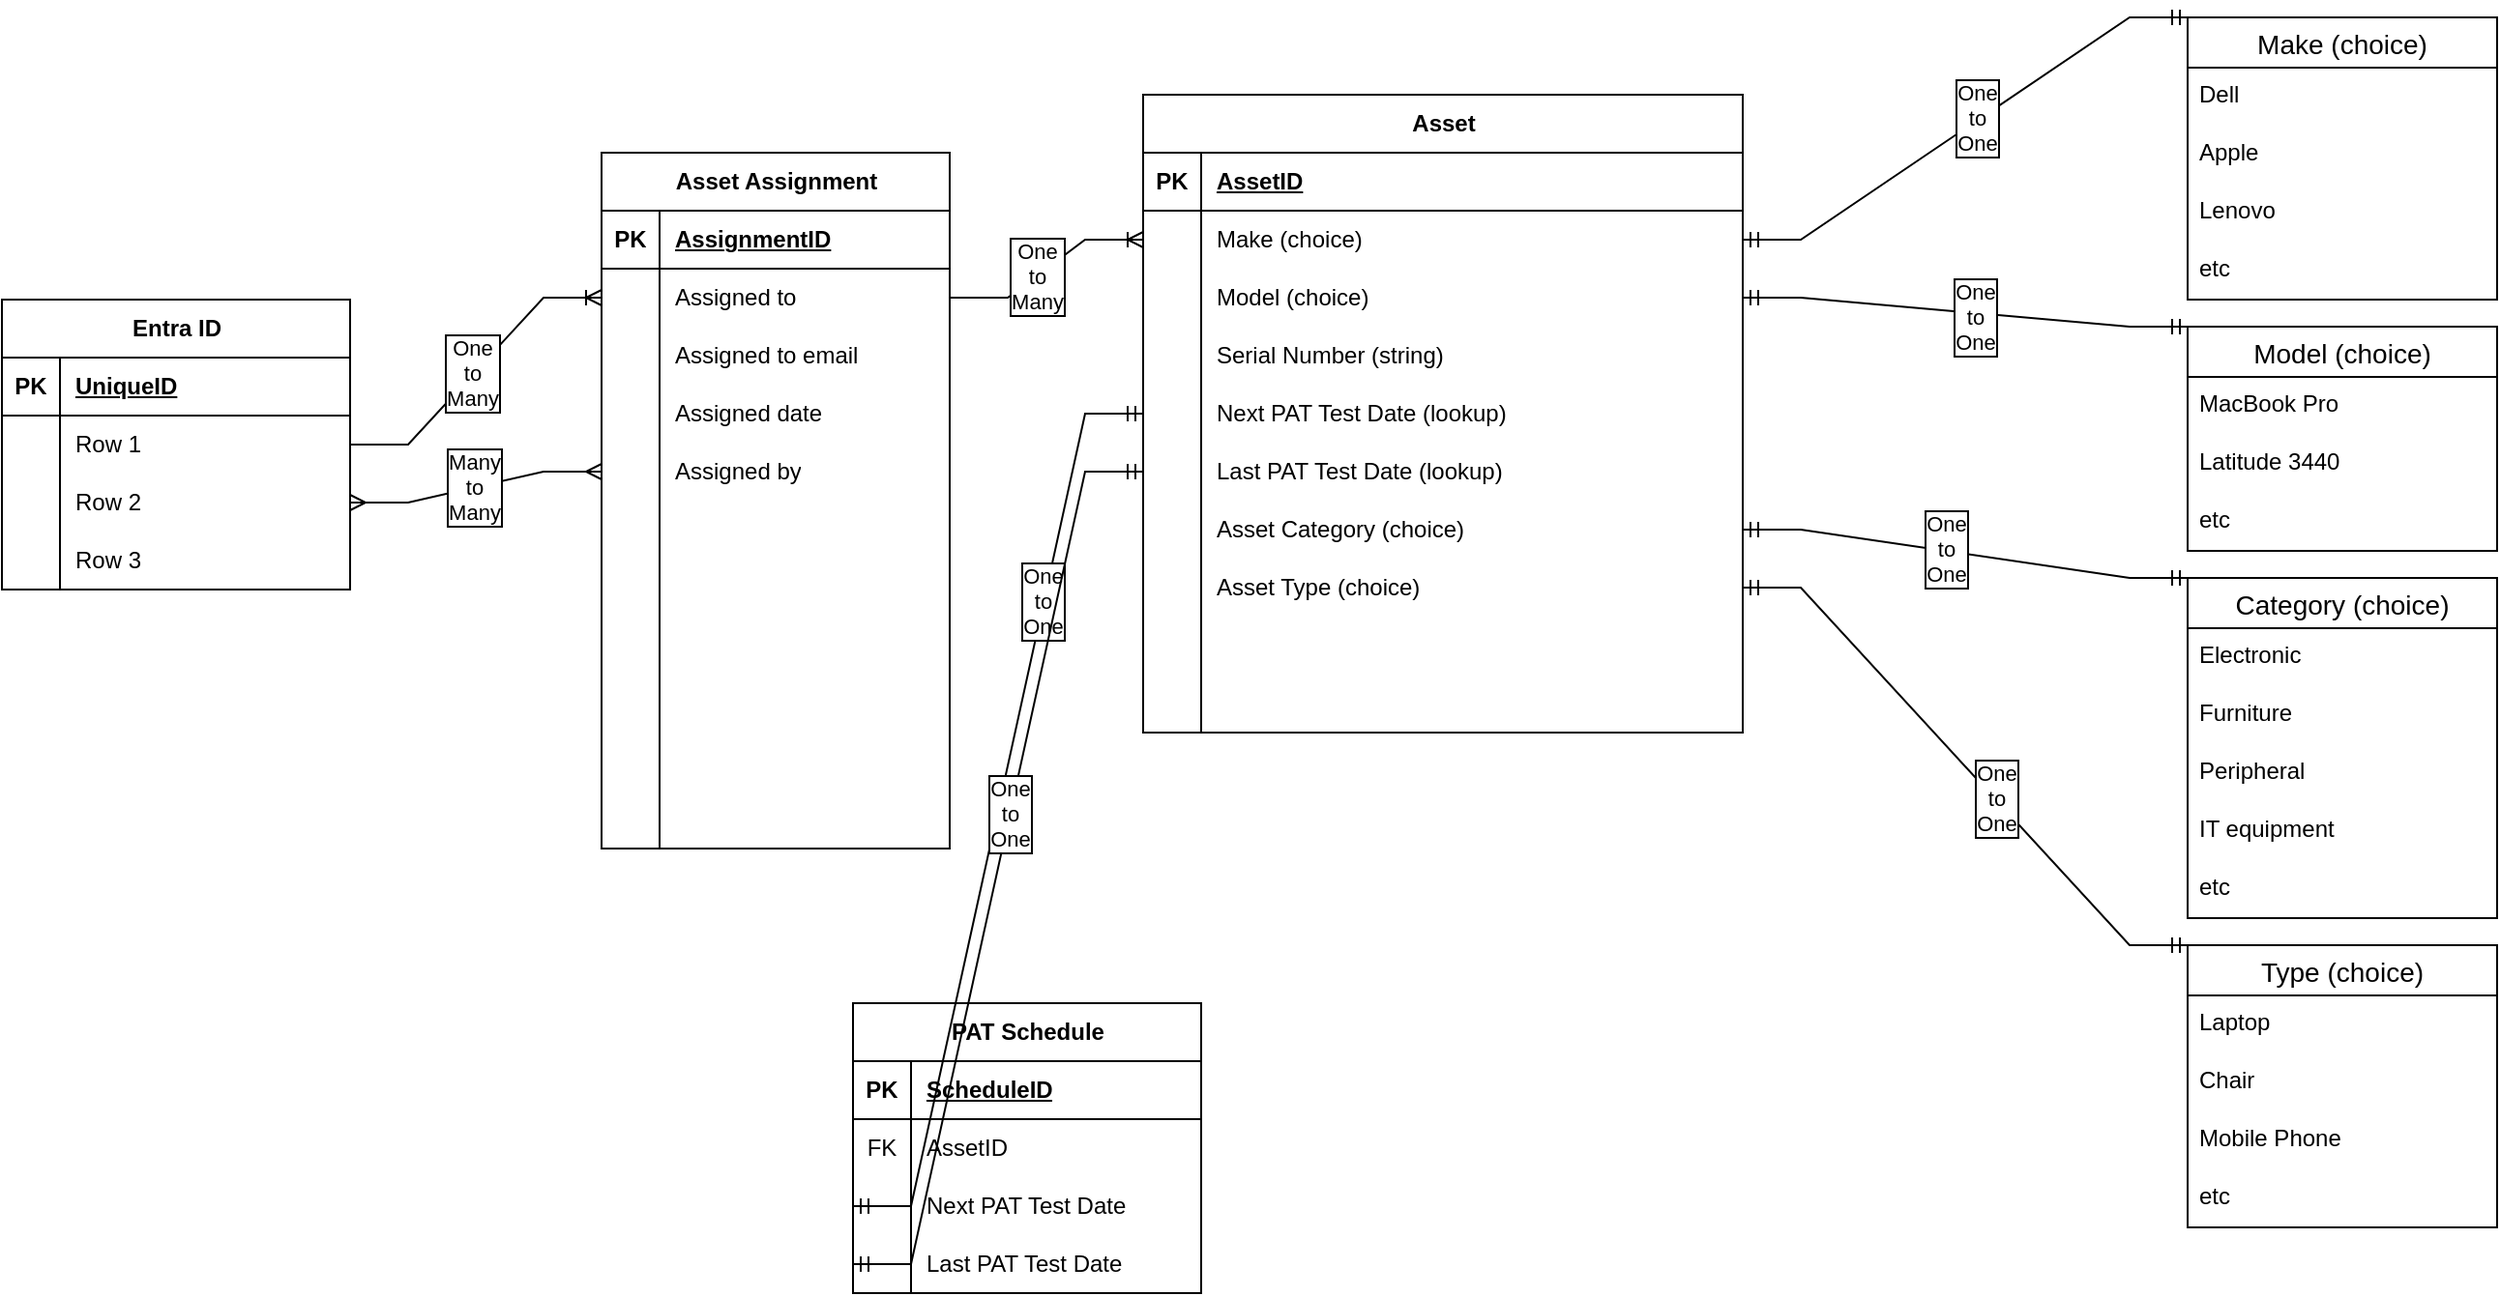 <mxfile version="25.0.3">
  <diagram name="Page-1" id="Be-HXzq3CAYlnSpeR35V">
    <mxGraphModel dx="1489" dy="759" grid="1" gridSize="10" guides="1" tooltips="1" connect="1" arrows="1" fold="1" page="1" pageScale="1" pageWidth="1920" pageHeight="1200" math="0" shadow="0">
      <root>
        <mxCell id="0" />
        <mxCell id="1" parent="0" />
        <mxCell id="WRX2856pfrE0PKPCuGcW-1" value="Entra ID" style="shape=table;startSize=30;container=1;collapsible=1;childLayout=tableLayout;fixedRows=1;rowLines=0;fontStyle=1;align=center;resizeLast=1;html=1;" parent="1" vertex="1">
          <mxGeometry x="60" y="176" width="180" height="150" as="geometry" />
        </mxCell>
        <mxCell id="WRX2856pfrE0PKPCuGcW-2" value="" style="shape=tableRow;horizontal=0;startSize=0;swimlaneHead=0;swimlaneBody=0;fillColor=none;collapsible=0;dropTarget=0;points=[[0,0.5],[1,0.5]];portConstraint=eastwest;top=0;left=0;right=0;bottom=1;" parent="WRX2856pfrE0PKPCuGcW-1" vertex="1">
          <mxGeometry y="30" width="180" height="30" as="geometry" />
        </mxCell>
        <mxCell id="WRX2856pfrE0PKPCuGcW-3" value="PK" style="shape=partialRectangle;connectable=0;fillColor=none;top=0;left=0;bottom=0;right=0;fontStyle=1;overflow=hidden;whiteSpace=wrap;html=1;" parent="WRX2856pfrE0PKPCuGcW-2" vertex="1">
          <mxGeometry width="30" height="30" as="geometry">
            <mxRectangle width="30" height="30" as="alternateBounds" />
          </mxGeometry>
        </mxCell>
        <mxCell id="WRX2856pfrE0PKPCuGcW-4" value="UniqueID" style="shape=partialRectangle;connectable=0;fillColor=none;top=0;left=0;bottom=0;right=0;align=left;spacingLeft=6;fontStyle=5;overflow=hidden;whiteSpace=wrap;html=1;" parent="WRX2856pfrE0PKPCuGcW-2" vertex="1">
          <mxGeometry x="30" width="150" height="30" as="geometry">
            <mxRectangle width="150" height="30" as="alternateBounds" />
          </mxGeometry>
        </mxCell>
        <mxCell id="WRX2856pfrE0PKPCuGcW-5" value="" style="shape=tableRow;horizontal=0;startSize=0;swimlaneHead=0;swimlaneBody=0;fillColor=none;collapsible=0;dropTarget=0;points=[[0,0.5],[1,0.5]];portConstraint=eastwest;top=0;left=0;right=0;bottom=0;" parent="WRX2856pfrE0PKPCuGcW-1" vertex="1">
          <mxGeometry y="60" width="180" height="30" as="geometry" />
        </mxCell>
        <mxCell id="WRX2856pfrE0PKPCuGcW-6" value="" style="shape=partialRectangle;connectable=0;fillColor=none;top=0;left=0;bottom=0;right=0;editable=1;overflow=hidden;whiteSpace=wrap;html=1;" parent="WRX2856pfrE0PKPCuGcW-5" vertex="1">
          <mxGeometry width="30" height="30" as="geometry">
            <mxRectangle width="30" height="30" as="alternateBounds" />
          </mxGeometry>
        </mxCell>
        <mxCell id="WRX2856pfrE0PKPCuGcW-7" value="Row 1" style="shape=partialRectangle;connectable=0;fillColor=none;top=0;left=0;bottom=0;right=0;align=left;spacingLeft=6;overflow=hidden;whiteSpace=wrap;html=1;" parent="WRX2856pfrE0PKPCuGcW-5" vertex="1">
          <mxGeometry x="30" width="150" height="30" as="geometry">
            <mxRectangle width="150" height="30" as="alternateBounds" />
          </mxGeometry>
        </mxCell>
        <mxCell id="WRX2856pfrE0PKPCuGcW-8" value="" style="shape=tableRow;horizontal=0;startSize=0;swimlaneHead=0;swimlaneBody=0;fillColor=none;collapsible=0;dropTarget=0;points=[[0,0.5],[1,0.5]];portConstraint=eastwest;top=0;left=0;right=0;bottom=0;" parent="WRX2856pfrE0PKPCuGcW-1" vertex="1">
          <mxGeometry y="90" width="180" height="30" as="geometry" />
        </mxCell>
        <mxCell id="WRX2856pfrE0PKPCuGcW-9" value="" style="shape=partialRectangle;connectable=0;fillColor=none;top=0;left=0;bottom=0;right=0;editable=1;overflow=hidden;whiteSpace=wrap;html=1;" parent="WRX2856pfrE0PKPCuGcW-8" vertex="1">
          <mxGeometry width="30" height="30" as="geometry">
            <mxRectangle width="30" height="30" as="alternateBounds" />
          </mxGeometry>
        </mxCell>
        <mxCell id="WRX2856pfrE0PKPCuGcW-10" value="Row 2" style="shape=partialRectangle;connectable=0;fillColor=none;top=0;left=0;bottom=0;right=0;align=left;spacingLeft=6;overflow=hidden;whiteSpace=wrap;html=1;" parent="WRX2856pfrE0PKPCuGcW-8" vertex="1">
          <mxGeometry x="30" width="150" height="30" as="geometry">
            <mxRectangle width="150" height="30" as="alternateBounds" />
          </mxGeometry>
        </mxCell>
        <mxCell id="WRX2856pfrE0PKPCuGcW-11" value="" style="shape=tableRow;horizontal=0;startSize=0;swimlaneHead=0;swimlaneBody=0;fillColor=none;collapsible=0;dropTarget=0;points=[[0,0.5],[1,0.5]];portConstraint=eastwest;top=0;left=0;right=0;bottom=0;" parent="WRX2856pfrE0PKPCuGcW-1" vertex="1">
          <mxGeometry y="120" width="180" height="30" as="geometry" />
        </mxCell>
        <mxCell id="WRX2856pfrE0PKPCuGcW-12" value="" style="shape=partialRectangle;connectable=0;fillColor=none;top=0;left=0;bottom=0;right=0;editable=1;overflow=hidden;whiteSpace=wrap;html=1;" parent="WRX2856pfrE0PKPCuGcW-11" vertex="1">
          <mxGeometry width="30" height="30" as="geometry">
            <mxRectangle width="30" height="30" as="alternateBounds" />
          </mxGeometry>
        </mxCell>
        <mxCell id="WRX2856pfrE0PKPCuGcW-13" value="Row 3" style="shape=partialRectangle;connectable=0;fillColor=none;top=0;left=0;bottom=0;right=0;align=left;spacingLeft=6;overflow=hidden;whiteSpace=wrap;html=1;" parent="WRX2856pfrE0PKPCuGcW-11" vertex="1">
          <mxGeometry x="30" width="150" height="30" as="geometry">
            <mxRectangle width="150" height="30" as="alternateBounds" />
          </mxGeometry>
        </mxCell>
        <mxCell id="WRX2856pfrE0PKPCuGcW-14" value="Asset Assignment" style="shape=table;startSize=30;container=1;collapsible=1;childLayout=tableLayout;fixedRows=1;rowLines=0;fontStyle=1;align=center;resizeLast=1;html=1;" parent="1" vertex="1">
          <mxGeometry x="370" y="100" width="180" height="360" as="geometry" />
        </mxCell>
        <mxCell id="WRX2856pfrE0PKPCuGcW-15" value="" style="shape=tableRow;horizontal=0;startSize=0;swimlaneHead=0;swimlaneBody=0;fillColor=none;collapsible=0;dropTarget=0;points=[[0,0.5],[1,0.5]];portConstraint=eastwest;top=0;left=0;right=0;bottom=1;" parent="WRX2856pfrE0PKPCuGcW-14" vertex="1">
          <mxGeometry y="30" width="180" height="30" as="geometry" />
        </mxCell>
        <mxCell id="WRX2856pfrE0PKPCuGcW-16" value="PK" style="shape=partialRectangle;connectable=0;fillColor=none;top=0;left=0;bottom=0;right=0;fontStyle=1;overflow=hidden;whiteSpace=wrap;html=1;" parent="WRX2856pfrE0PKPCuGcW-15" vertex="1">
          <mxGeometry width="30" height="30" as="geometry">
            <mxRectangle width="30" height="30" as="alternateBounds" />
          </mxGeometry>
        </mxCell>
        <mxCell id="WRX2856pfrE0PKPCuGcW-17" value="AssignmentID" style="shape=partialRectangle;connectable=0;fillColor=none;top=0;left=0;bottom=0;right=0;align=left;spacingLeft=6;fontStyle=5;overflow=hidden;whiteSpace=wrap;html=1;" parent="WRX2856pfrE0PKPCuGcW-15" vertex="1">
          <mxGeometry x="30" width="150" height="30" as="geometry">
            <mxRectangle width="150" height="30" as="alternateBounds" />
          </mxGeometry>
        </mxCell>
        <mxCell id="WRX2856pfrE0PKPCuGcW-18" value="" style="shape=tableRow;horizontal=0;startSize=0;swimlaneHead=0;swimlaneBody=0;fillColor=none;collapsible=0;dropTarget=0;points=[[0,0.5],[1,0.5]];portConstraint=eastwest;top=0;left=0;right=0;bottom=0;" parent="WRX2856pfrE0PKPCuGcW-14" vertex="1">
          <mxGeometry y="60" width="180" height="30" as="geometry" />
        </mxCell>
        <mxCell id="WRX2856pfrE0PKPCuGcW-19" value="" style="shape=partialRectangle;connectable=0;fillColor=none;top=0;left=0;bottom=0;right=0;editable=1;overflow=hidden;whiteSpace=wrap;html=1;" parent="WRX2856pfrE0PKPCuGcW-18" vertex="1">
          <mxGeometry width="30" height="30" as="geometry">
            <mxRectangle width="30" height="30" as="alternateBounds" />
          </mxGeometry>
        </mxCell>
        <mxCell id="WRX2856pfrE0PKPCuGcW-20" value="Assigned to" style="shape=partialRectangle;connectable=0;fillColor=none;top=0;left=0;bottom=0;right=0;align=left;spacingLeft=6;overflow=hidden;whiteSpace=wrap;html=1;" parent="WRX2856pfrE0PKPCuGcW-18" vertex="1">
          <mxGeometry x="30" width="150" height="30" as="geometry">
            <mxRectangle width="150" height="30" as="alternateBounds" />
          </mxGeometry>
        </mxCell>
        <mxCell id="WRX2856pfrE0PKPCuGcW-21" value="" style="shape=tableRow;horizontal=0;startSize=0;swimlaneHead=0;swimlaneBody=0;fillColor=none;collapsible=0;dropTarget=0;points=[[0,0.5],[1,0.5]];portConstraint=eastwest;top=0;left=0;right=0;bottom=0;" parent="WRX2856pfrE0PKPCuGcW-14" vertex="1">
          <mxGeometry y="90" width="180" height="30" as="geometry" />
        </mxCell>
        <mxCell id="WRX2856pfrE0PKPCuGcW-22" value="" style="shape=partialRectangle;connectable=0;fillColor=none;top=0;left=0;bottom=0;right=0;editable=1;overflow=hidden;whiteSpace=wrap;html=1;" parent="WRX2856pfrE0PKPCuGcW-21" vertex="1">
          <mxGeometry width="30" height="30" as="geometry">
            <mxRectangle width="30" height="30" as="alternateBounds" />
          </mxGeometry>
        </mxCell>
        <mxCell id="WRX2856pfrE0PKPCuGcW-23" value="Assigned to email" style="shape=partialRectangle;connectable=0;fillColor=none;top=0;left=0;bottom=0;right=0;align=left;spacingLeft=6;overflow=hidden;whiteSpace=wrap;html=1;" parent="WRX2856pfrE0PKPCuGcW-21" vertex="1">
          <mxGeometry x="30" width="150" height="30" as="geometry">
            <mxRectangle width="150" height="30" as="alternateBounds" />
          </mxGeometry>
        </mxCell>
        <mxCell id="WRX2856pfrE0PKPCuGcW-24" value="" style="shape=tableRow;horizontal=0;startSize=0;swimlaneHead=0;swimlaneBody=0;fillColor=none;collapsible=0;dropTarget=0;points=[[0,0.5],[1,0.5]];portConstraint=eastwest;top=0;left=0;right=0;bottom=0;" parent="WRX2856pfrE0PKPCuGcW-14" vertex="1">
          <mxGeometry y="120" width="180" height="30" as="geometry" />
        </mxCell>
        <mxCell id="WRX2856pfrE0PKPCuGcW-25" value="" style="shape=partialRectangle;connectable=0;fillColor=none;top=0;left=0;bottom=0;right=0;editable=1;overflow=hidden;whiteSpace=wrap;html=1;" parent="WRX2856pfrE0PKPCuGcW-24" vertex="1">
          <mxGeometry width="30" height="30" as="geometry">
            <mxRectangle width="30" height="30" as="alternateBounds" />
          </mxGeometry>
        </mxCell>
        <mxCell id="WRX2856pfrE0PKPCuGcW-26" value="Assigned date" style="shape=partialRectangle;connectable=0;fillColor=none;top=0;left=0;bottom=0;right=0;align=left;spacingLeft=6;overflow=hidden;whiteSpace=wrap;html=1;" parent="WRX2856pfrE0PKPCuGcW-24" vertex="1">
          <mxGeometry x="30" width="150" height="30" as="geometry">
            <mxRectangle width="150" height="30" as="alternateBounds" />
          </mxGeometry>
        </mxCell>
        <mxCell id="iY0kgy6we-r_uKTIzifp-86" style="shape=tableRow;horizontal=0;startSize=0;swimlaneHead=0;swimlaneBody=0;fillColor=none;collapsible=0;dropTarget=0;points=[[0,0.5],[1,0.5]];portConstraint=eastwest;top=0;left=0;right=0;bottom=0;" vertex="1" parent="WRX2856pfrE0PKPCuGcW-14">
          <mxGeometry y="150" width="180" height="30" as="geometry" />
        </mxCell>
        <mxCell id="iY0kgy6we-r_uKTIzifp-87" style="shape=partialRectangle;connectable=0;fillColor=none;top=0;left=0;bottom=0;right=0;editable=1;overflow=hidden;whiteSpace=wrap;html=1;" vertex="1" parent="iY0kgy6we-r_uKTIzifp-86">
          <mxGeometry width="30" height="30" as="geometry">
            <mxRectangle width="30" height="30" as="alternateBounds" />
          </mxGeometry>
        </mxCell>
        <mxCell id="iY0kgy6we-r_uKTIzifp-88" value="Assigned by" style="shape=partialRectangle;connectable=0;fillColor=none;top=0;left=0;bottom=0;right=0;align=left;spacingLeft=6;overflow=hidden;whiteSpace=wrap;html=1;" vertex="1" parent="iY0kgy6we-r_uKTIzifp-86">
          <mxGeometry x="30" width="150" height="30" as="geometry">
            <mxRectangle width="150" height="30" as="alternateBounds" />
          </mxGeometry>
        </mxCell>
        <mxCell id="iY0kgy6we-r_uKTIzifp-89" style="shape=tableRow;horizontal=0;startSize=0;swimlaneHead=0;swimlaneBody=0;fillColor=none;collapsible=0;dropTarget=0;points=[[0,0.5],[1,0.5]];portConstraint=eastwest;top=0;left=0;right=0;bottom=0;" vertex="1" parent="WRX2856pfrE0PKPCuGcW-14">
          <mxGeometry y="180" width="180" height="30" as="geometry" />
        </mxCell>
        <mxCell id="iY0kgy6we-r_uKTIzifp-90" style="shape=partialRectangle;connectable=0;fillColor=none;top=0;left=0;bottom=0;right=0;editable=1;overflow=hidden;whiteSpace=wrap;html=1;" vertex="1" parent="iY0kgy6we-r_uKTIzifp-89">
          <mxGeometry width="30" height="30" as="geometry">
            <mxRectangle width="30" height="30" as="alternateBounds" />
          </mxGeometry>
        </mxCell>
        <mxCell id="iY0kgy6we-r_uKTIzifp-91" style="shape=partialRectangle;connectable=0;fillColor=none;top=0;left=0;bottom=0;right=0;align=left;spacingLeft=6;overflow=hidden;whiteSpace=wrap;html=1;" vertex="1" parent="iY0kgy6we-r_uKTIzifp-89">
          <mxGeometry x="30" width="150" height="30" as="geometry">
            <mxRectangle width="150" height="30" as="alternateBounds" />
          </mxGeometry>
        </mxCell>
        <mxCell id="iY0kgy6we-r_uKTIzifp-92" style="shape=tableRow;horizontal=0;startSize=0;swimlaneHead=0;swimlaneBody=0;fillColor=none;collapsible=0;dropTarget=0;points=[[0,0.5],[1,0.5]];portConstraint=eastwest;top=0;left=0;right=0;bottom=0;" vertex="1" parent="WRX2856pfrE0PKPCuGcW-14">
          <mxGeometry y="210" width="180" height="30" as="geometry" />
        </mxCell>
        <mxCell id="iY0kgy6we-r_uKTIzifp-93" style="shape=partialRectangle;connectable=0;fillColor=none;top=0;left=0;bottom=0;right=0;editable=1;overflow=hidden;whiteSpace=wrap;html=1;" vertex="1" parent="iY0kgy6we-r_uKTIzifp-92">
          <mxGeometry width="30" height="30" as="geometry">
            <mxRectangle width="30" height="30" as="alternateBounds" />
          </mxGeometry>
        </mxCell>
        <mxCell id="iY0kgy6we-r_uKTIzifp-94" style="shape=partialRectangle;connectable=0;fillColor=none;top=0;left=0;bottom=0;right=0;align=left;spacingLeft=6;overflow=hidden;whiteSpace=wrap;html=1;" vertex="1" parent="iY0kgy6we-r_uKTIzifp-92">
          <mxGeometry x="30" width="150" height="30" as="geometry">
            <mxRectangle width="150" height="30" as="alternateBounds" />
          </mxGeometry>
        </mxCell>
        <mxCell id="iY0kgy6we-r_uKTIzifp-95" style="shape=tableRow;horizontal=0;startSize=0;swimlaneHead=0;swimlaneBody=0;fillColor=none;collapsible=0;dropTarget=0;points=[[0,0.5],[1,0.5]];portConstraint=eastwest;top=0;left=0;right=0;bottom=0;" vertex="1" parent="WRX2856pfrE0PKPCuGcW-14">
          <mxGeometry y="240" width="180" height="30" as="geometry" />
        </mxCell>
        <mxCell id="iY0kgy6we-r_uKTIzifp-96" style="shape=partialRectangle;connectable=0;fillColor=none;top=0;left=0;bottom=0;right=0;editable=1;overflow=hidden;whiteSpace=wrap;html=1;" vertex="1" parent="iY0kgy6we-r_uKTIzifp-95">
          <mxGeometry width="30" height="30" as="geometry">
            <mxRectangle width="30" height="30" as="alternateBounds" />
          </mxGeometry>
        </mxCell>
        <mxCell id="iY0kgy6we-r_uKTIzifp-97" style="shape=partialRectangle;connectable=0;fillColor=none;top=0;left=0;bottom=0;right=0;align=left;spacingLeft=6;overflow=hidden;whiteSpace=wrap;html=1;" vertex="1" parent="iY0kgy6we-r_uKTIzifp-95">
          <mxGeometry x="30" width="150" height="30" as="geometry">
            <mxRectangle width="150" height="30" as="alternateBounds" />
          </mxGeometry>
        </mxCell>
        <mxCell id="iY0kgy6we-r_uKTIzifp-98" style="shape=tableRow;horizontal=0;startSize=0;swimlaneHead=0;swimlaneBody=0;fillColor=none;collapsible=0;dropTarget=0;points=[[0,0.5],[1,0.5]];portConstraint=eastwest;top=0;left=0;right=0;bottom=0;" vertex="1" parent="WRX2856pfrE0PKPCuGcW-14">
          <mxGeometry y="270" width="180" height="30" as="geometry" />
        </mxCell>
        <mxCell id="iY0kgy6we-r_uKTIzifp-99" style="shape=partialRectangle;connectable=0;fillColor=none;top=0;left=0;bottom=0;right=0;editable=1;overflow=hidden;whiteSpace=wrap;html=1;" vertex="1" parent="iY0kgy6we-r_uKTIzifp-98">
          <mxGeometry width="30" height="30" as="geometry">
            <mxRectangle width="30" height="30" as="alternateBounds" />
          </mxGeometry>
        </mxCell>
        <mxCell id="iY0kgy6we-r_uKTIzifp-100" style="shape=partialRectangle;connectable=0;fillColor=none;top=0;left=0;bottom=0;right=0;align=left;spacingLeft=6;overflow=hidden;whiteSpace=wrap;html=1;" vertex="1" parent="iY0kgy6we-r_uKTIzifp-98">
          <mxGeometry x="30" width="150" height="30" as="geometry">
            <mxRectangle width="150" height="30" as="alternateBounds" />
          </mxGeometry>
        </mxCell>
        <mxCell id="iY0kgy6we-r_uKTIzifp-101" style="shape=tableRow;horizontal=0;startSize=0;swimlaneHead=0;swimlaneBody=0;fillColor=none;collapsible=0;dropTarget=0;points=[[0,0.5],[1,0.5]];portConstraint=eastwest;top=0;left=0;right=0;bottom=0;" vertex="1" parent="WRX2856pfrE0PKPCuGcW-14">
          <mxGeometry y="300" width="180" height="30" as="geometry" />
        </mxCell>
        <mxCell id="iY0kgy6we-r_uKTIzifp-102" style="shape=partialRectangle;connectable=0;fillColor=none;top=0;left=0;bottom=0;right=0;editable=1;overflow=hidden;whiteSpace=wrap;html=1;" vertex="1" parent="iY0kgy6we-r_uKTIzifp-101">
          <mxGeometry width="30" height="30" as="geometry">
            <mxRectangle width="30" height="30" as="alternateBounds" />
          </mxGeometry>
        </mxCell>
        <mxCell id="iY0kgy6we-r_uKTIzifp-103" style="shape=partialRectangle;connectable=0;fillColor=none;top=0;left=0;bottom=0;right=0;align=left;spacingLeft=6;overflow=hidden;whiteSpace=wrap;html=1;" vertex="1" parent="iY0kgy6we-r_uKTIzifp-101">
          <mxGeometry x="30" width="150" height="30" as="geometry">
            <mxRectangle width="150" height="30" as="alternateBounds" />
          </mxGeometry>
        </mxCell>
        <mxCell id="iY0kgy6we-r_uKTIzifp-104" style="shape=tableRow;horizontal=0;startSize=0;swimlaneHead=0;swimlaneBody=0;fillColor=none;collapsible=0;dropTarget=0;points=[[0,0.5],[1,0.5]];portConstraint=eastwest;top=0;left=0;right=0;bottom=0;" vertex="1" parent="WRX2856pfrE0PKPCuGcW-14">
          <mxGeometry y="330" width="180" height="30" as="geometry" />
        </mxCell>
        <mxCell id="iY0kgy6we-r_uKTIzifp-105" style="shape=partialRectangle;connectable=0;fillColor=none;top=0;left=0;bottom=0;right=0;editable=1;overflow=hidden;whiteSpace=wrap;html=1;" vertex="1" parent="iY0kgy6we-r_uKTIzifp-104">
          <mxGeometry width="30" height="30" as="geometry">
            <mxRectangle width="30" height="30" as="alternateBounds" />
          </mxGeometry>
        </mxCell>
        <mxCell id="iY0kgy6we-r_uKTIzifp-106" style="shape=partialRectangle;connectable=0;fillColor=none;top=0;left=0;bottom=0;right=0;align=left;spacingLeft=6;overflow=hidden;whiteSpace=wrap;html=1;" vertex="1" parent="iY0kgy6we-r_uKTIzifp-104">
          <mxGeometry x="30" width="150" height="30" as="geometry">
            <mxRectangle width="150" height="30" as="alternateBounds" />
          </mxGeometry>
        </mxCell>
        <mxCell id="WRX2856pfrE0PKPCuGcW-27" value="Asset" style="shape=table;startSize=30;container=1;collapsible=1;childLayout=tableLayout;fixedRows=1;rowLines=0;fontStyle=1;align=center;resizeLast=1;html=1;" parent="1" vertex="1">
          <mxGeometry x="650" y="70" width="310" height="330" as="geometry" />
        </mxCell>
        <mxCell id="WRX2856pfrE0PKPCuGcW-28" value="" style="shape=tableRow;horizontal=0;startSize=0;swimlaneHead=0;swimlaneBody=0;fillColor=none;collapsible=0;dropTarget=0;points=[[0,0.5],[1,0.5]];portConstraint=eastwest;top=0;left=0;right=0;bottom=1;" parent="WRX2856pfrE0PKPCuGcW-27" vertex="1">
          <mxGeometry y="30" width="310" height="30" as="geometry" />
        </mxCell>
        <mxCell id="WRX2856pfrE0PKPCuGcW-29" value="PK" style="shape=partialRectangle;connectable=0;fillColor=none;top=0;left=0;bottom=0;right=0;fontStyle=1;overflow=hidden;whiteSpace=wrap;html=1;" parent="WRX2856pfrE0PKPCuGcW-28" vertex="1">
          <mxGeometry width="30" height="30" as="geometry">
            <mxRectangle width="30" height="30" as="alternateBounds" />
          </mxGeometry>
        </mxCell>
        <mxCell id="WRX2856pfrE0PKPCuGcW-30" value="AssetID" style="shape=partialRectangle;connectable=0;fillColor=none;top=0;left=0;bottom=0;right=0;align=left;spacingLeft=6;fontStyle=5;overflow=hidden;whiteSpace=wrap;html=1;" parent="WRX2856pfrE0PKPCuGcW-28" vertex="1">
          <mxGeometry x="30" width="280" height="30" as="geometry">
            <mxRectangle width="280" height="30" as="alternateBounds" />
          </mxGeometry>
        </mxCell>
        <mxCell id="WRX2856pfrE0PKPCuGcW-31" value="" style="shape=tableRow;horizontal=0;startSize=0;swimlaneHead=0;swimlaneBody=0;fillColor=none;collapsible=0;dropTarget=0;points=[[0,0.5],[1,0.5]];portConstraint=eastwest;top=0;left=0;right=0;bottom=0;" parent="WRX2856pfrE0PKPCuGcW-27" vertex="1">
          <mxGeometry y="60" width="310" height="30" as="geometry" />
        </mxCell>
        <mxCell id="WRX2856pfrE0PKPCuGcW-32" value="" style="shape=partialRectangle;connectable=0;fillColor=none;top=0;left=0;bottom=0;right=0;editable=1;overflow=hidden;whiteSpace=wrap;html=1;" parent="WRX2856pfrE0PKPCuGcW-31" vertex="1">
          <mxGeometry width="30" height="30" as="geometry">
            <mxRectangle width="30" height="30" as="alternateBounds" />
          </mxGeometry>
        </mxCell>
        <mxCell id="WRX2856pfrE0PKPCuGcW-33" value="Make (choice)" style="shape=partialRectangle;connectable=0;fillColor=none;top=0;left=0;bottom=0;right=0;align=left;spacingLeft=6;overflow=hidden;whiteSpace=wrap;html=1;" parent="WRX2856pfrE0PKPCuGcW-31" vertex="1">
          <mxGeometry x="30" width="280" height="30" as="geometry">
            <mxRectangle width="280" height="30" as="alternateBounds" />
          </mxGeometry>
        </mxCell>
        <mxCell id="WRX2856pfrE0PKPCuGcW-34" value="" style="shape=tableRow;horizontal=0;startSize=0;swimlaneHead=0;swimlaneBody=0;fillColor=none;collapsible=0;dropTarget=0;points=[[0,0.5],[1,0.5]];portConstraint=eastwest;top=0;left=0;right=0;bottom=0;" parent="WRX2856pfrE0PKPCuGcW-27" vertex="1">
          <mxGeometry y="90" width="310" height="30" as="geometry" />
        </mxCell>
        <mxCell id="WRX2856pfrE0PKPCuGcW-35" value="" style="shape=partialRectangle;connectable=0;fillColor=none;top=0;left=0;bottom=0;right=0;editable=1;overflow=hidden;whiteSpace=wrap;html=1;" parent="WRX2856pfrE0PKPCuGcW-34" vertex="1">
          <mxGeometry width="30" height="30" as="geometry">
            <mxRectangle width="30" height="30" as="alternateBounds" />
          </mxGeometry>
        </mxCell>
        <mxCell id="WRX2856pfrE0PKPCuGcW-36" value="Model (choice)" style="shape=partialRectangle;connectable=0;fillColor=none;top=0;left=0;bottom=0;right=0;align=left;spacingLeft=6;overflow=hidden;whiteSpace=wrap;html=1;" parent="WRX2856pfrE0PKPCuGcW-34" vertex="1">
          <mxGeometry x="30" width="280" height="30" as="geometry">
            <mxRectangle width="280" height="30" as="alternateBounds" />
          </mxGeometry>
        </mxCell>
        <mxCell id="WRX2856pfrE0PKPCuGcW-37" value="" style="shape=tableRow;horizontal=0;startSize=0;swimlaneHead=0;swimlaneBody=0;fillColor=none;collapsible=0;dropTarget=0;points=[[0,0.5],[1,0.5]];portConstraint=eastwest;top=0;left=0;right=0;bottom=0;" parent="WRX2856pfrE0PKPCuGcW-27" vertex="1">
          <mxGeometry y="120" width="310" height="30" as="geometry" />
        </mxCell>
        <mxCell id="WRX2856pfrE0PKPCuGcW-38" value="" style="shape=partialRectangle;connectable=0;fillColor=none;top=0;left=0;bottom=0;right=0;editable=1;overflow=hidden;whiteSpace=wrap;html=1;" parent="WRX2856pfrE0PKPCuGcW-37" vertex="1">
          <mxGeometry width="30" height="30" as="geometry">
            <mxRectangle width="30" height="30" as="alternateBounds" />
          </mxGeometry>
        </mxCell>
        <mxCell id="WRX2856pfrE0PKPCuGcW-39" value="Serial Number (string)" style="shape=partialRectangle;connectable=0;fillColor=none;top=0;left=0;bottom=0;right=0;align=left;spacingLeft=6;overflow=hidden;whiteSpace=wrap;html=1;" parent="WRX2856pfrE0PKPCuGcW-37" vertex="1">
          <mxGeometry x="30" width="280" height="30" as="geometry">
            <mxRectangle width="280" height="30" as="alternateBounds" />
          </mxGeometry>
        </mxCell>
        <mxCell id="iY0kgy6we-r_uKTIzifp-21" style="shape=tableRow;horizontal=0;startSize=0;swimlaneHead=0;swimlaneBody=0;fillColor=none;collapsible=0;dropTarget=0;points=[[0,0.5],[1,0.5]];portConstraint=eastwest;top=0;left=0;right=0;bottom=0;" vertex="1" parent="WRX2856pfrE0PKPCuGcW-27">
          <mxGeometry y="150" width="310" height="30" as="geometry" />
        </mxCell>
        <mxCell id="iY0kgy6we-r_uKTIzifp-22" style="shape=partialRectangle;connectable=0;fillColor=none;top=0;left=0;bottom=0;right=0;editable=1;overflow=hidden;whiteSpace=wrap;html=1;" vertex="1" parent="iY0kgy6we-r_uKTIzifp-21">
          <mxGeometry width="30" height="30" as="geometry">
            <mxRectangle width="30" height="30" as="alternateBounds" />
          </mxGeometry>
        </mxCell>
        <mxCell id="iY0kgy6we-r_uKTIzifp-23" value="Next PAT Test Date (lookup)" style="shape=partialRectangle;connectable=0;fillColor=none;top=0;left=0;bottom=0;right=0;align=left;spacingLeft=6;overflow=hidden;whiteSpace=wrap;html=1;" vertex="1" parent="iY0kgy6we-r_uKTIzifp-21">
          <mxGeometry x="30" width="280" height="30" as="geometry">
            <mxRectangle width="280" height="30" as="alternateBounds" />
          </mxGeometry>
        </mxCell>
        <mxCell id="iY0kgy6we-r_uKTIzifp-24" style="shape=tableRow;horizontal=0;startSize=0;swimlaneHead=0;swimlaneBody=0;fillColor=none;collapsible=0;dropTarget=0;points=[[0,0.5],[1,0.5]];portConstraint=eastwest;top=0;left=0;right=0;bottom=0;" vertex="1" parent="WRX2856pfrE0PKPCuGcW-27">
          <mxGeometry y="180" width="310" height="30" as="geometry" />
        </mxCell>
        <mxCell id="iY0kgy6we-r_uKTIzifp-25" style="shape=partialRectangle;connectable=0;fillColor=none;top=0;left=0;bottom=0;right=0;editable=1;overflow=hidden;whiteSpace=wrap;html=1;" vertex="1" parent="iY0kgy6we-r_uKTIzifp-24">
          <mxGeometry width="30" height="30" as="geometry">
            <mxRectangle width="30" height="30" as="alternateBounds" />
          </mxGeometry>
        </mxCell>
        <mxCell id="iY0kgy6we-r_uKTIzifp-26" value="Last PAT Test Date (lookup)" style="shape=partialRectangle;connectable=0;fillColor=none;top=0;left=0;bottom=0;right=0;align=left;spacingLeft=6;overflow=hidden;whiteSpace=wrap;html=1;" vertex="1" parent="iY0kgy6we-r_uKTIzifp-24">
          <mxGeometry x="30" width="280" height="30" as="geometry">
            <mxRectangle width="280" height="30" as="alternateBounds" />
          </mxGeometry>
        </mxCell>
        <mxCell id="iY0kgy6we-r_uKTIzifp-27" style="shape=tableRow;horizontal=0;startSize=0;swimlaneHead=0;swimlaneBody=0;fillColor=none;collapsible=0;dropTarget=0;points=[[0,0.5],[1,0.5]];portConstraint=eastwest;top=0;left=0;right=0;bottom=0;" vertex="1" parent="WRX2856pfrE0PKPCuGcW-27">
          <mxGeometry y="210" width="310" height="30" as="geometry" />
        </mxCell>
        <mxCell id="iY0kgy6we-r_uKTIzifp-28" style="shape=partialRectangle;connectable=0;fillColor=none;top=0;left=0;bottom=0;right=0;editable=1;overflow=hidden;whiteSpace=wrap;html=1;" vertex="1" parent="iY0kgy6we-r_uKTIzifp-27">
          <mxGeometry width="30" height="30" as="geometry">
            <mxRectangle width="30" height="30" as="alternateBounds" />
          </mxGeometry>
        </mxCell>
        <mxCell id="iY0kgy6we-r_uKTIzifp-29" value="Asset Category (choice)" style="shape=partialRectangle;connectable=0;fillColor=none;top=0;left=0;bottom=0;right=0;align=left;spacingLeft=6;overflow=hidden;whiteSpace=wrap;html=1;" vertex="1" parent="iY0kgy6we-r_uKTIzifp-27">
          <mxGeometry x="30" width="280" height="30" as="geometry">
            <mxRectangle width="280" height="30" as="alternateBounds" />
          </mxGeometry>
        </mxCell>
        <mxCell id="iY0kgy6we-r_uKTIzifp-30" style="shape=tableRow;horizontal=0;startSize=0;swimlaneHead=0;swimlaneBody=0;fillColor=none;collapsible=0;dropTarget=0;points=[[0,0.5],[1,0.5]];portConstraint=eastwest;top=0;left=0;right=0;bottom=0;" vertex="1" parent="WRX2856pfrE0PKPCuGcW-27">
          <mxGeometry y="240" width="310" height="30" as="geometry" />
        </mxCell>
        <mxCell id="iY0kgy6we-r_uKTIzifp-31" style="shape=partialRectangle;connectable=0;fillColor=none;top=0;left=0;bottom=0;right=0;editable=1;overflow=hidden;whiteSpace=wrap;html=1;" vertex="1" parent="iY0kgy6we-r_uKTIzifp-30">
          <mxGeometry width="30" height="30" as="geometry">
            <mxRectangle width="30" height="30" as="alternateBounds" />
          </mxGeometry>
        </mxCell>
        <mxCell id="iY0kgy6we-r_uKTIzifp-32" value="Asset Type (choice)" style="shape=partialRectangle;connectable=0;fillColor=none;top=0;left=0;bottom=0;right=0;align=left;spacingLeft=6;overflow=hidden;whiteSpace=wrap;html=1;" vertex="1" parent="iY0kgy6we-r_uKTIzifp-30">
          <mxGeometry x="30" width="280" height="30" as="geometry">
            <mxRectangle width="280" height="30" as="alternateBounds" />
          </mxGeometry>
        </mxCell>
        <mxCell id="iY0kgy6we-r_uKTIzifp-33" style="shape=tableRow;horizontal=0;startSize=0;swimlaneHead=0;swimlaneBody=0;fillColor=none;collapsible=0;dropTarget=0;points=[[0,0.5],[1,0.5]];portConstraint=eastwest;top=0;left=0;right=0;bottom=0;" vertex="1" parent="WRX2856pfrE0PKPCuGcW-27">
          <mxGeometry y="270" width="310" height="30" as="geometry" />
        </mxCell>
        <mxCell id="iY0kgy6we-r_uKTIzifp-34" style="shape=partialRectangle;connectable=0;fillColor=none;top=0;left=0;bottom=0;right=0;editable=1;overflow=hidden;whiteSpace=wrap;html=1;" vertex="1" parent="iY0kgy6we-r_uKTIzifp-33">
          <mxGeometry width="30" height="30" as="geometry">
            <mxRectangle width="30" height="30" as="alternateBounds" />
          </mxGeometry>
        </mxCell>
        <mxCell id="iY0kgy6we-r_uKTIzifp-35" style="shape=partialRectangle;connectable=0;fillColor=none;top=0;left=0;bottom=0;right=0;align=left;spacingLeft=6;overflow=hidden;whiteSpace=wrap;html=1;" vertex="1" parent="iY0kgy6we-r_uKTIzifp-33">
          <mxGeometry x="30" width="280" height="30" as="geometry">
            <mxRectangle width="280" height="30" as="alternateBounds" />
          </mxGeometry>
        </mxCell>
        <mxCell id="iY0kgy6we-r_uKTIzifp-36" style="shape=tableRow;horizontal=0;startSize=0;swimlaneHead=0;swimlaneBody=0;fillColor=none;collapsible=0;dropTarget=0;points=[[0,0.5],[1,0.5]];portConstraint=eastwest;top=0;left=0;right=0;bottom=0;" vertex="1" parent="WRX2856pfrE0PKPCuGcW-27">
          <mxGeometry y="300" width="310" height="30" as="geometry" />
        </mxCell>
        <mxCell id="iY0kgy6we-r_uKTIzifp-37" style="shape=partialRectangle;connectable=0;fillColor=none;top=0;left=0;bottom=0;right=0;editable=1;overflow=hidden;whiteSpace=wrap;html=1;" vertex="1" parent="iY0kgy6we-r_uKTIzifp-36">
          <mxGeometry width="30" height="30" as="geometry">
            <mxRectangle width="30" height="30" as="alternateBounds" />
          </mxGeometry>
        </mxCell>
        <mxCell id="iY0kgy6we-r_uKTIzifp-38" style="shape=partialRectangle;connectable=0;fillColor=none;top=0;left=0;bottom=0;right=0;align=left;spacingLeft=6;overflow=hidden;whiteSpace=wrap;html=1;" vertex="1" parent="iY0kgy6we-r_uKTIzifp-36">
          <mxGeometry x="30" width="280" height="30" as="geometry">
            <mxRectangle width="280" height="30" as="alternateBounds" />
          </mxGeometry>
        </mxCell>
        <mxCell id="iY0kgy6we-r_uKTIzifp-2" value="" style="edgeStyle=entityRelationEdgeStyle;fontSize=12;html=1;endArrow=ERoneToMany;rounded=0;entryX=0;entryY=0.5;entryDx=0;entryDy=0;exitX=1;exitY=0.5;exitDx=0;exitDy=0;" edge="1" parent="1" source="WRX2856pfrE0PKPCuGcW-5" target="WRX2856pfrE0PKPCuGcW-18">
          <mxGeometry width="100" height="100" relative="1" as="geometry">
            <mxPoint x="220" y="270" as="sourcePoint" />
            <mxPoint x="320" y="170" as="targetPoint" />
          </mxGeometry>
        </mxCell>
        <mxCell id="iY0kgy6we-r_uKTIzifp-117" value="One&lt;div&gt;to&lt;/div&gt;&lt;div&gt;Many&lt;/div&gt;" style="edgeLabel;html=1;align=center;verticalAlign=middle;resizable=0;points=[];labelBorderColor=default;" vertex="1" connectable="0" parent="iY0kgy6we-r_uKTIzifp-2">
          <mxGeometry x="-0.022" y="1" relative="1" as="geometry">
            <mxPoint as="offset" />
          </mxGeometry>
        </mxCell>
        <mxCell id="iY0kgy6we-r_uKTIzifp-3" value="" style="edgeStyle=entityRelationEdgeStyle;fontSize=12;html=1;endArrow=ERoneToMany;rounded=0;exitX=1;exitY=0.5;exitDx=0;exitDy=0;entryX=0;entryY=0.5;entryDx=0;entryDy=0;" edge="1" parent="1" source="WRX2856pfrE0PKPCuGcW-18" target="WRX2856pfrE0PKPCuGcW-31">
          <mxGeometry width="100" height="100" relative="1" as="geometry">
            <mxPoint x="560" y="200" as="sourcePoint" />
            <mxPoint x="660" y="100" as="targetPoint" />
          </mxGeometry>
        </mxCell>
        <mxCell id="iY0kgy6we-r_uKTIzifp-121" value="One&lt;div&gt;to&lt;/div&gt;&lt;div&gt;Many&lt;/div&gt;" style="edgeLabel;html=1;align=center;verticalAlign=middle;resizable=0;points=[];labelBorderColor=default;" vertex="1" connectable="0" parent="iY0kgy6we-r_uKTIzifp-3">
          <mxGeometry x="-0.114" relative="1" as="geometry">
            <mxPoint as="offset" />
          </mxGeometry>
        </mxCell>
        <mxCell id="iY0kgy6we-r_uKTIzifp-4" value="PAT Schedule" style="shape=table;startSize=30;container=1;collapsible=1;childLayout=tableLayout;fixedRows=1;rowLines=0;fontStyle=1;align=center;resizeLast=1;html=1;" vertex="1" parent="1">
          <mxGeometry x="500" y="540" width="180" height="150" as="geometry" />
        </mxCell>
        <mxCell id="iY0kgy6we-r_uKTIzifp-5" value="" style="shape=tableRow;horizontal=0;startSize=0;swimlaneHead=0;swimlaneBody=0;fillColor=none;collapsible=0;dropTarget=0;points=[[0,0.5],[1,0.5]];portConstraint=eastwest;top=0;left=0;right=0;bottom=1;" vertex="1" parent="iY0kgy6we-r_uKTIzifp-4">
          <mxGeometry y="30" width="180" height="30" as="geometry" />
        </mxCell>
        <mxCell id="iY0kgy6we-r_uKTIzifp-6" value="PK" style="shape=partialRectangle;connectable=0;fillColor=none;top=0;left=0;bottom=0;right=0;fontStyle=1;overflow=hidden;whiteSpace=wrap;html=1;" vertex="1" parent="iY0kgy6we-r_uKTIzifp-5">
          <mxGeometry width="30" height="30" as="geometry">
            <mxRectangle width="30" height="30" as="alternateBounds" />
          </mxGeometry>
        </mxCell>
        <mxCell id="iY0kgy6we-r_uKTIzifp-7" value="ScheduleID" style="shape=partialRectangle;connectable=0;fillColor=none;top=0;left=0;bottom=0;right=0;align=left;spacingLeft=6;fontStyle=5;overflow=hidden;whiteSpace=wrap;html=1;" vertex="1" parent="iY0kgy6we-r_uKTIzifp-5">
          <mxGeometry x="30" width="150" height="30" as="geometry">
            <mxRectangle width="150" height="30" as="alternateBounds" />
          </mxGeometry>
        </mxCell>
        <mxCell id="iY0kgy6we-r_uKTIzifp-8" value="" style="shape=tableRow;horizontal=0;startSize=0;swimlaneHead=0;swimlaneBody=0;fillColor=none;collapsible=0;dropTarget=0;points=[[0,0.5],[1,0.5]];portConstraint=eastwest;top=0;left=0;right=0;bottom=0;" vertex="1" parent="iY0kgy6we-r_uKTIzifp-4">
          <mxGeometry y="60" width="180" height="30" as="geometry" />
        </mxCell>
        <mxCell id="iY0kgy6we-r_uKTIzifp-9" value="FK" style="shape=partialRectangle;connectable=0;fillColor=none;top=0;left=0;bottom=0;right=0;editable=1;overflow=hidden;whiteSpace=wrap;html=1;" vertex="1" parent="iY0kgy6we-r_uKTIzifp-8">
          <mxGeometry width="30" height="30" as="geometry">
            <mxRectangle width="30" height="30" as="alternateBounds" />
          </mxGeometry>
        </mxCell>
        <mxCell id="iY0kgy6we-r_uKTIzifp-10" value="AssetID" style="shape=partialRectangle;connectable=0;fillColor=none;top=0;left=0;bottom=0;right=0;align=left;spacingLeft=6;overflow=hidden;whiteSpace=wrap;html=1;" vertex="1" parent="iY0kgy6we-r_uKTIzifp-8">
          <mxGeometry x="30" width="150" height="30" as="geometry">
            <mxRectangle width="150" height="30" as="alternateBounds" />
          </mxGeometry>
        </mxCell>
        <mxCell id="iY0kgy6we-r_uKTIzifp-11" value="" style="shape=tableRow;horizontal=0;startSize=0;swimlaneHead=0;swimlaneBody=0;fillColor=none;collapsible=0;dropTarget=0;points=[[0,0.5],[1,0.5]];portConstraint=eastwest;top=0;left=0;right=0;bottom=0;" vertex="1" parent="iY0kgy6we-r_uKTIzifp-4">
          <mxGeometry y="90" width="180" height="30" as="geometry" />
        </mxCell>
        <mxCell id="iY0kgy6we-r_uKTIzifp-12" value="" style="shape=partialRectangle;connectable=0;fillColor=none;top=0;left=0;bottom=0;right=0;editable=1;overflow=hidden;whiteSpace=wrap;html=1;" vertex="1" parent="iY0kgy6we-r_uKTIzifp-11">
          <mxGeometry width="30" height="30" as="geometry">
            <mxRectangle width="30" height="30" as="alternateBounds" />
          </mxGeometry>
        </mxCell>
        <mxCell id="iY0kgy6we-r_uKTIzifp-13" value="Next PAT Test Date" style="shape=partialRectangle;connectable=0;fillColor=none;top=0;left=0;bottom=0;right=0;align=left;spacingLeft=6;overflow=hidden;whiteSpace=wrap;html=1;" vertex="1" parent="iY0kgy6we-r_uKTIzifp-11">
          <mxGeometry x="30" width="150" height="30" as="geometry">
            <mxRectangle width="150" height="30" as="alternateBounds" />
          </mxGeometry>
        </mxCell>
        <mxCell id="iY0kgy6we-r_uKTIzifp-14" value="" style="shape=tableRow;horizontal=0;startSize=0;swimlaneHead=0;swimlaneBody=0;fillColor=none;collapsible=0;dropTarget=0;points=[[0,0.5],[1,0.5]];portConstraint=eastwest;top=0;left=0;right=0;bottom=0;" vertex="1" parent="iY0kgy6we-r_uKTIzifp-4">
          <mxGeometry y="120" width="180" height="30" as="geometry" />
        </mxCell>
        <mxCell id="iY0kgy6we-r_uKTIzifp-15" value="" style="shape=partialRectangle;connectable=0;fillColor=none;top=0;left=0;bottom=0;right=0;editable=1;overflow=hidden;whiteSpace=wrap;html=1;" vertex="1" parent="iY0kgy6we-r_uKTIzifp-14">
          <mxGeometry width="30" height="30" as="geometry">
            <mxRectangle width="30" height="30" as="alternateBounds" />
          </mxGeometry>
        </mxCell>
        <mxCell id="iY0kgy6we-r_uKTIzifp-16" value="Last PAT Test Date" style="shape=partialRectangle;connectable=0;fillColor=none;top=0;left=0;bottom=0;right=0;align=left;spacingLeft=6;overflow=hidden;whiteSpace=wrap;html=1;" vertex="1" parent="iY0kgy6we-r_uKTIzifp-14">
          <mxGeometry x="30" width="150" height="30" as="geometry">
            <mxRectangle width="150" height="30" as="alternateBounds" />
          </mxGeometry>
        </mxCell>
        <mxCell id="iY0kgy6we-r_uKTIzifp-71" value="" style="edgeStyle=entityRelationEdgeStyle;fontSize=12;html=1;endArrow=ERmandOne;startArrow=ERmandOne;rounded=0;entryX=0;entryY=0.5;entryDx=0;entryDy=0;exitX=0;exitY=0.5;exitDx=0;exitDy=0;" edge="1" parent="1" source="iY0kgy6we-r_uKTIzifp-11" target="iY0kgy6we-r_uKTIzifp-21">
          <mxGeometry width="100" height="100" relative="1" as="geometry">
            <mxPoint x="590" y="500" as="sourcePoint" />
            <mxPoint x="650" y="360" as="targetPoint" />
            <Array as="points">
              <mxPoint x="990" y="620" />
              <mxPoint x="890" y="430" />
              <mxPoint x="670" y="270" />
            </Array>
          </mxGeometry>
        </mxCell>
        <mxCell id="iY0kgy6we-r_uKTIzifp-123" value="One&lt;div&gt;to&lt;/div&gt;&lt;div&gt;One&lt;/div&gt;" style="edgeLabel;html=1;align=center;verticalAlign=middle;resizable=0;points=[];labelBorderColor=default;" vertex="1" connectable="0" parent="iY0kgy6we-r_uKTIzifp-71">
          <mxGeometry x="0.46" y="1" relative="1" as="geometry">
            <mxPoint as="offset" />
          </mxGeometry>
        </mxCell>
        <mxCell id="iY0kgy6we-r_uKTIzifp-72" value="" style="edgeStyle=entityRelationEdgeStyle;fontSize=12;html=1;endArrow=ERmandOne;startArrow=ERmandOne;rounded=0;entryX=0;entryY=0.5;entryDx=0;entryDy=0;exitX=0;exitY=0.5;exitDx=0;exitDy=0;" edge="1" parent="1" source="iY0kgy6we-r_uKTIzifp-14" target="iY0kgy6we-r_uKTIzifp-24">
          <mxGeometry width="100" height="100" relative="1" as="geometry">
            <mxPoint x="650" y="620" as="sourcePoint" />
            <mxPoint x="630" y="290" as="targetPoint" />
          </mxGeometry>
        </mxCell>
        <mxCell id="iY0kgy6we-r_uKTIzifp-122" value="One&lt;div&gt;to&lt;/div&gt;&lt;div&gt;One&lt;/div&gt;" style="edgeLabel;html=1;align=center;verticalAlign=middle;resizable=0;points=[];labelBorderColor=default;" vertex="1" connectable="0" parent="iY0kgy6we-r_uKTIzifp-72">
          <mxGeometry x="0.119" relative="1" as="geometry">
            <mxPoint as="offset" />
          </mxGeometry>
        </mxCell>
        <mxCell id="iY0kgy6we-r_uKTIzifp-73" value="Make (choice)" style="swimlane;fontStyle=0;childLayout=stackLayout;horizontal=1;startSize=26;horizontalStack=0;resizeParent=1;resizeParentMax=0;resizeLast=0;collapsible=1;marginBottom=0;align=center;fontSize=14;" vertex="1" parent="1">
          <mxGeometry x="1190" y="30" width="160" height="146" as="geometry" />
        </mxCell>
        <mxCell id="iY0kgy6we-r_uKTIzifp-74" value="Dell" style="text;strokeColor=none;fillColor=none;spacingLeft=4;spacingRight=4;overflow=hidden;rotatable=0;points=[[0,0.5],[1,0.5]];portConstraint=eastwest;fontSize=12;whiteSpace=wrap;html=1;" vertex="1" parent="iY0kgy6we-r_uKTIzifp-73">
          <mxGeometry y="26" width="160" height="30" as="geometry" />
        </mxCell>
        <mxCell id="iY0kgy6we-r_uKTIzifp-75" value="Apple" style="text;strokeColor=none;fillColor=none;spacingLeft=4;spacingRight=4;overflow=hidden;rotatable=0;points=[[0,0.5],[1,0.5]];portConstraint=eastwest;fontSize=12;whiteSpace=wrap;html=1;" vertex="1" parent="iY0kgy6we-r_uKTIzifp-73">
          <mxGeometry y="56" width="160" height="30" as="geometry" />
        </mxCell>
        <mxCell id="iY0kgy6we-r_uKTIzifp-76" value="Lenovo" style="text;strokeColor=none;fillColor=none;spacingLeft=4;spacingRight=4;overflow=hidden;rotatable=0;points=[[0,0.5],[1,0.5]];portConstraint=eastwest;fontSize=12;whiteSpace=wrap;html=1;" vertex="1" parent="iY0kgy6we-r_uKTIzifp-73">
          <mxGeometry y="86" width="160" height="30" as="geometry" />
        </mxCell>
        <mxCell id="iY0kgy6we-r_uKTIzifp-77" value="etc" style="text;strokeColor=none;fillColor=none;spacingLeft=4;spacingRight=4;overflow=hidden;rotatable=0;points=[[0,0.5],[1,0.5]];portConstraint=eastwest;fontSize=12;whiteSpace=wrap;html=1;" vertex="1" parent="iY0kgy6we-r_uKTIzifp-73">
          <mxGeometry y="116" width="160" height="30" as="geometry" />
        </mxCell>
        <mxCell id="iY0kgy6we-r_uKTIzifp-80" value="" style="edgeStyle=entityRelationEdgeStyle;fontSize=12;html=1;endArrow=ERmandOne;startArrow=ERmandOne;rounded=0;exitX=1;exitY=0.5;exitDx=0;exitDy=0;entryX=0;entryY=0;entryDx=0;entryDy=0;" edge="1" parent="1" source="WRX2856pfrE0PKPCuGcW-31" target="iY0kgy6we-r_uKTIzifp-73">
          <mxGeometry width="100" height="100" relative="1" as="geometry">
            <mxPoint x="960" y="150" as="sourcePoint" />
            <mxPoint x="1068" y="40" as="targetPoint" />
          </mxGeometry>
        </mxCell>
        <mxCell id="iY0kgy6we-r_uKTIzifp-125" value="One&lt;div&gt;to&lt;/div&gt;&lt;div&gt;One&lt;/div&gt;" style="edgeLabel;html=1;align=center;verticalAlign=middle;resizable=0;points=[];labelBorderColor=default;" vertex="1" connectable="0" parent="iY0kgy6we-r_uKTIzifp-80">
          <mxGeometry x="0.059" y="2" relative="1" as="geometry">
            <mxPoint as="offset" />
          </mxGeometry>
        </mxCell>
        <mxCell id="iY0kgy6we-r_uKTIzifp-81" value="Model (choice)" style="swimlane;fontStyle=0;childLayout=stackLayout;horizontal=1;startSize=26;horizontalStack=0;resizeParent=1;resizeParentMax=0;resizeLast=0;collapsible=1;marginBottom=0;align=center;fontSize=14;" vertex="1" parent="1">
          <mxGeometry x="1190" y="190" width="160" height="116" as="geometry" />
        </mxCell>
        <mxCell id="iY0kgy6we-r_uKTIzifp-82" value="MacBook Pro" style="text;strokeColor=none;fillColor=none;spacingLeft=4;spacingRight=4;overflow=hidden;rotatable=0;points=[[0,0.5],[1,0.5]];portConstraint=eastwest;fontSize=12;whiteSpace=wrap;html=1;" vertex="1" parent="iY0kgy6we-r_uKTIzifp-81">
          <mxGeometry y="26" width="160" height="30" as="geometry" />
        </mxCell>
        <mxCell id="iY0kgy6we-r_uKTIzifp-83" value="Latitude 3440" style="text;strokeColor=none;fillColor=none;spacingLeft=4;spacingRight=4;overflow=hidden;rotatable=0;points=[[0,0.5],[1,0.5]];portConstraint=eastwest;fontSize=12;whiteSpace=wrap;html=1;" vertex="1" parent="iY0kgy6we-r_uKTIzifp-81">
          <mxGeometry y="56" width="160" height="30" as="geometry" />
        </mxCell>
        <mxCell id="iY0kgy6we-r_uKTIzifp-84" value="etc" style="text;strokeColor=none;fillColor=none;spacingLeft=4;spacingRight=4;overflow=hidden;rotatable=0;points=[[0,0.5],[1,0.5]];portConstraint=eastwest;fontSize=12;whiteSpace=wrap;html=1;" vertex="1" parent="iY0kgy6we-r_uKTIzifp-81">
          <mxGeometry y="86" width="160" height="30" as="geometry" />
        </mxCell>
        <mxCell id="iY0kgy6we-r_uKTIzifp-85" value="" style="edgeStyle=entityRelationEdgeStyle;fontSize=12;html=1;endArrow=ERmandOne;startArrow=ERmandOne;rounded=0;exitX=1;exitY=0.5;exitDx=0;exitDy=0;entryX=0;entryY=0;entryDx=0;entryDy=0;" edge="1" parent="1" source="WRX2856pfrE0PKPCuGcW-34" target="iY0kgy6we-r_uKTIzifp-81">
          <mxGeometry width="100" height="100" relative="1" as="geometry">
            <mxPoint x="990" y="180" as="sourcePoint" />
            <mxPoint x="1060" y="80" as="targetPoint" />
          </mxGeometry>
        </mxCell>
        <mxCell id="iY0kgy6we-r_uKTIzifp-126" value="One&lt;div&gt;to&lt;/div&gt;&lt;div&gt;One&lt;/div&gt;" style="edgeLabel;html=1;align=center;verticalAlign=middle;resizable=0;points=[];labelBorderColor=default;" vertex="1" connectable="0" parent="iY0kgy6we-r_uKTIzifp-85">
          <mxGeometry x="0.032" y="-2" relative="1" as="geometry">
            <mxPoint x="1" as="offset" />
          </mxGeometry>
        </mxCell>
        <mxCell id="iY0kgy6we-r_uKTIzifp-107" value="Category (choice)" style="swimlane;fontStyle=0;childLayout=stackLayout;horizontal=1;startSize=26;horizontalStack=0;resizeParent=1;resizeParentMax=0;resizeLast=0;collapsible=1;marginBottom=0;align=center;fontSize=14;" vertex="1" parent="1">
          <mxGeometry x="1190" y="320" width="160" height="176" as="geometry" />
        </mxCell>
        <mxCell id="iY0kgy6we-r_uKTIzifp-109" value="Electronic" style="text;strokeColor=none;fillColor=none;spacingLeft=4;spacingRight=4;overflow=hidden;rotatable=0;points=[[0,0.5],[1,0.5]];portConstraint=eastwest;fontSize=12;whiteSpace=wrap;html=1;" vertex="1" parent="iY0kgy6we-r_uKTIzifp-107">
          <mxGeometry y="26" width="160" height="30" as="geometry" />
        </mxCell>
        <mxCell id="iY0kgy6we-r_uKTIzifp-110" value="Furniture" style="text;strokeColor=none;fillColor=none;spacingLeft=4;spacingRight=4;overflow=hidden;rotatable=0;points=[[0,0.5],[1,0.5]];portConstraint=eastwest;fontSize=12;whiteSpace=wrap;html=1;" vertex="1" parent="iY0kgy6we-r_uKTIzifp-107">
          <mxGeometry y="56" width="160" height="30" as="geometry" />
        </mxCell>
        <mxCell id="iY0kgy6we-r_uKTIzifp-113" value="Peripheral" style="text;strokeColor=none;fillColor=none;spacingLeft=4;spacingRight=4;overflow=hidden;rotatable=0;points=[[0,0.5],[1,0.5]];portConstraint=eastwest;fontSize=12;whiteSpace=wrap;html=1;" vertex="1" parent="iY0kgy6we-r_uKTIzifp-107">
          <mxGeometry y="86" width="160" height="30" as="geometry" />
        </mxCell>
        <mxCell id="iY0kgy6we-r_uKTIzifp-112" value="IT equipment" style="text;strokeColor=none;fillColor=none;spacingLeft=4;spacingRight=4;overflow=hidden;rotatable=0;points=[[0,0.5],[1,0.5]];portConstraint=eastwest;fontSize=12;whiteSpace=wrap;html=1;" vertex="1" parent="iY0kgy6we-r_uKTIzifp-107">
          <mxGeometry y="116" width="160" height="30" as="geometry" />
        </mxCell>
        <mxCell id="iY0kgy6we-r_uKTIzifp-111" value="etc" style="text;strokeColor=none;fillColor=none;spacingLeft=4;spacingRight=4;overflow=hidden;rotatable=0;points=[[0,0.5],[1,0.5]];portConstraint=eastwest;fontSize=12;whiteSpace=wrap;html=1;" vertex="1" parent="iY0kgy6we-r_uKTIzifp-107">
          <mxGeometry y="146" width="160" height="30" as="geometry" />
        </mxCell>
        <mxCell id="iY0kgy6we-r_uKTIzifp-114" value="" style="edgeStyle=entityRelationEdgeStyle;fontSize=12;html=1;endArrow=ERmandOne;startArrow=ERmandOne;rounded=0;exitX=1;exitY=0.5;exitDx=0;exitDy=0;entryX=0;entryY=0;entryDx=0;entryDy=0;" edge="1" parent="1" source="iY0kgy6we-r_uKTIzifp-27" target="iY0kgy6we-r_uKTIzifp-107">
          <mxGeometry width="100" height="100" relative="1" as="geometry">
            <mxPoint x="970" y="300" as="sourcePoint" />
            <mxPoint x="1070" y="200" as="targetPoint" />
          </mxGeometry>
        </mxCell>
        <mxCell id="iY0kgy6we-r_uKTIzifp-127" value="One&lt;div&gt;to&lt;/div&gt;&lt;div&gt;One&lt;/div&gt;" style="edgeLabel;html=1;align=center;verticalAlign=middle;resizable=0;points=[];labelBorderColor=default;" vertex="1" connectable="0" parent="iY0kgy6we-r_uKTIzifp-114">
          <mxGeometry x="-0.084" y="1" relative="1" as="geometry">
            <mxPoint x="-1" as="offset" />
          </mxGeometry>
        </mxCell>
        <mxCell id="iY0kgy6we-r_uKTIzifp-115" value="" style="edgeStyle=entityRelationEdgeStyle;fontSize=12;html=1;endArrow=ERmany;startArrow=ERmany;rounded=0;entryX=0;entryY=0.5;entryDx=0;entryDy=0;exitX=1;exitY=0.5;exitDx=0;exitDy=0;" edge="1" parent="1" source="WRX2856pfrE0PKPCuGcW-8" target="iY0kgy6we-r_uKTIzifp-86">
          <mxGeometry width="100" height="100" relative="1" as="geometry">
            <mxPoint x="250" y="440" as="sourcePoint" />
            <mxPoint x="350" y="340" as="targetPoint" />
          </mxGeometry>
        </mxCell>
        <mxCell id="iY0kgy6we-r_uKTIzifp-116" value="Many&lt;div&gt;to&lt;/div&gt;&lt;div&gt;Many&lt;/div&gt;" style="edgeLabel;html=1;align=center;verticalAlign=middle;resizable=0;points=[];labelBorderColor=default;" vertex="1" connectable="0" parent="iY0kgy6we-r_uKTIzifp-115">
          <mxGeometry x="-0.013" relative="1" as="geometry">
            <mxPoint as="offset" />
          </mxGeometry>
        </mxCell>
        <mxCell id="iY0kgy6we-r_uKTIzifp-128" value="Type (choice)" style="swimlane;fontStyle=0;childLayout=stackLayout;horizontal=1;startSize=26;horizontalStack=0;resizeParent=1;resizeParentMax=0;resizeLast=0;collapsible=1;marginBottom=0;align=center;fontSize=14;" vertex="1" parent="1">
          <mxGeometry x="1190" y="510" width="160" height="146" as="geometry" />
        </mxCell>
        <mxCell id="iY0kgy6we-r_uKTIzifp-129" value="Laptop" style="text;strokeColor=none;fillColor=none;spacingLeft=4;spacingRight=4;overflow=hidden;rotatable=0;points=[[0,0.5],[1,0.5]];portConstraint=eastwest;fontSize=12;whiteSpace=wrap;html=1;" vertex="1" parent="iY0kgy6we-r_uKTIzifp-128">
          <mxGeometry y="26" width="160" height="30" as="geometry" />
        </mxCell>
        <mxCell id="iY0kgy6we-r_uKTIzifp-130" value="Chair" style="text;strokeColor=none;fillColor=none;spacingLeft=4;spacingRight=4;overflow=hidden;rotatable=0;points=[[0,0.5],[1,0.5]];portConstraint=eastwest;fontSize=12;whiteSpace=wrap;html=1;" vertex="1" parent="iY0kgy6we-r_uKTIzifp-128">
          <mxGeometry y="56" width="160" height="30" as="geometry" />
        </mxCell>
        <mxCell id="iY0kgy6we-r_uKTIzifp-131" value="Mobile Phone" style="text;strokeColor=none;fillColor=none;spacingLeft=4;spacingRight=4;overflow=hidden;rotatable=0;points=[[0,0.5],[1,0.5]];portConstraint=eastwest;fontSize=12;whiteSpace=wrap;html=1;" vertex="1" parent="iY0kgy6we-r_uKTIzifp-128">
          <mxGeometry y="86" width="160" height="30" as="geometry" />
        </mxCell>
        <mxCell id="iY0kgy6we-r_uKTIzifp-132" value="etc" style="text;strokeColor=none;fillColor=none;spacingLeft=4;spacingRight=4;overflow=hidden;rotatable=0;points=[[0,0.5],[1,0.5]];portConstraint=eastwest;fontSize=12;whiteSpace=wrap;html=1;" vertex="1" parent="iY0kgy6we-r_uKTIzifp-128">
          <mxGeometry y="116" width="160" height="30" as="geometry" />
        </mxCell>
        <mxCell id="iY0kgy6we-r_uKTIzifp-133" value="" style="edgeStyle=entityRelationEdgeStyle;fontSize=12;html=1;endArrow=ERmandOne;startArrow=ERmandOne;rounded=0;entryX=1;entryY=0.5;entryDx=0;entryDy=0;exitX=0;exitY=0;exitDx=0;exitDy=0;" edge="1" parent="1" source="iY0kgy6we-r_uKTIzifp-128" target="iY0kgy6we-r_uKTIzifp-30">
          <mxGeometry width="100" height="100" relative="1" as="geometry">
            <mxPoint x="970" y="550" as="sourcePoint" />
            <mxPoint x="1070" y="450" as="targetPoint" />
          </mxGeometry>
        </mxCell>
        <mxCell id="iY0kgy6we-r_uKTIzifp-134" value="One&lt;div&gt;to&lt;/div&gt;&lt;div&gt;One&lt;/div&gt;" style="edgeLabel;html=1;align=center;verticalAlign=middle;resizable=0;points=[];labelBorderColor=default;" vertex="1" connectable="0" parent="iY0kgy6we-r_uKTIzifp-133">
          <mxGeometry x="-0.152" y="-1" relative="1" as="geometry">
            <mxPoint x="-1" as="offset" />
          </mxGeometry>
        </mxCell>
      </root>
    </mxGraphModel>
  </diagram>
</mxfile>
